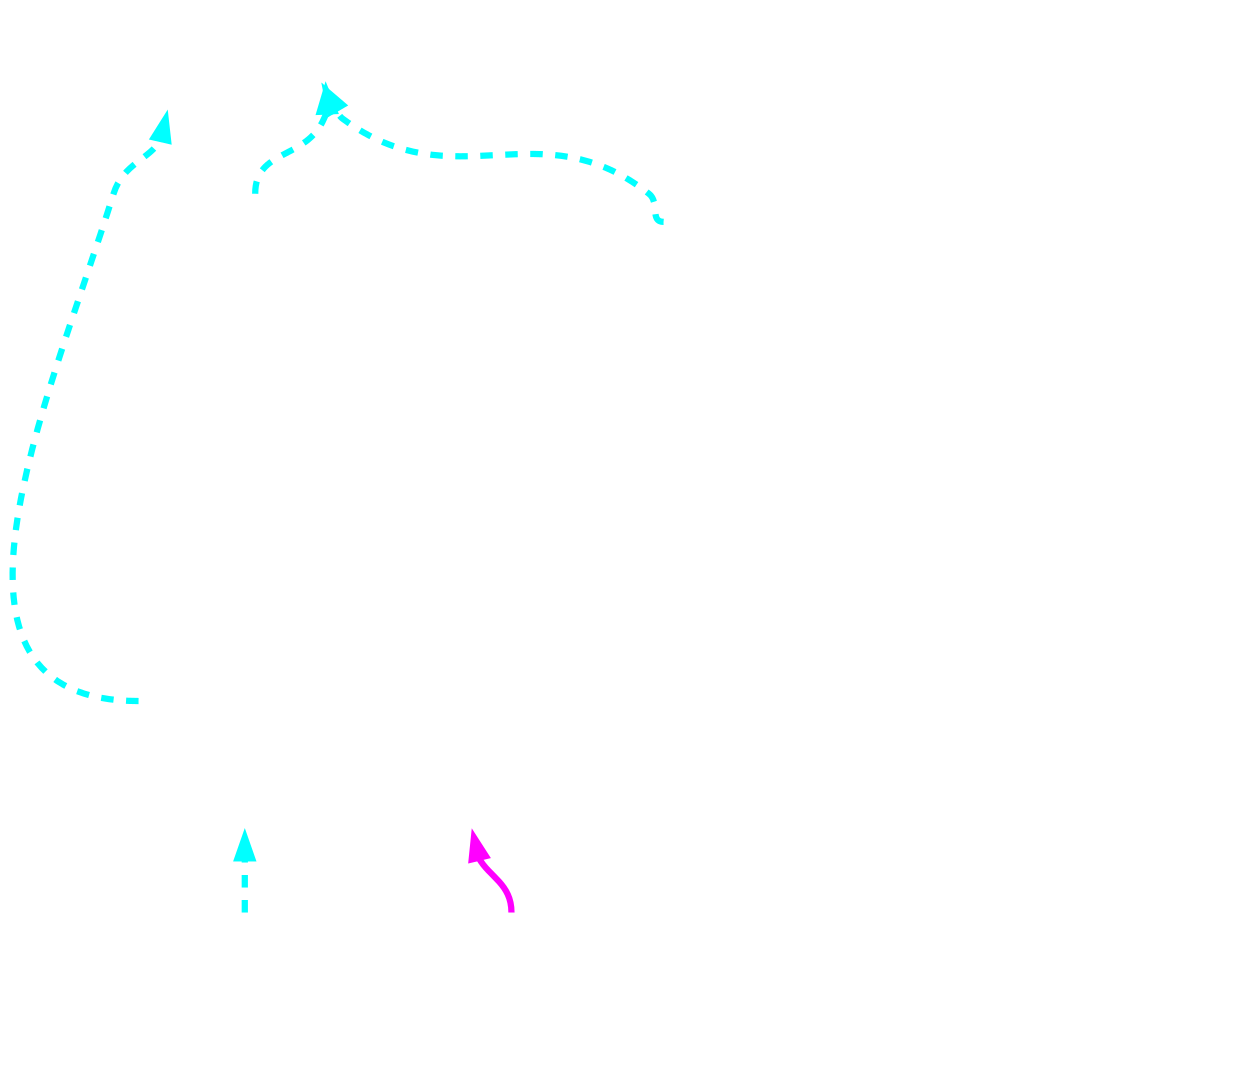 digraph "isel input for foo:" {
	rankdir="BT";
	bgcolor="transparent";

	Node0x36a34b0 [shape=record,shape=Mrecord,label="{EntryToken [ID=0]|{<d0>ch}}", penwidth=3,color="white",fontname="Calibri",fontsize=16,fontcolor="white"];
	Node0x36c8cd0 [shape=record,shape=Mrecord,label="{Register %vreg0 [ID=1]|{<d0>i32}}", penwidth=3,color="white",fontname="Calibri",fontsize=16,fontcolor="white"];
	Node0x36c8ee0 [shape=record,shape=Mrecord,label="{Register %vreg1 [ID=2]|{<d0>i32}}", penwidth=3,color="white",fontname="Calibri",fontsize=16,fontcolor="white"];
	Node0x36c91f8 [shape=record,shape=Mrecord,label="{Register %R0 [ID=3]|{<d0>i32}}", penwidth=3,color="white",fontname="Calibri",fontsize=16,fontcolor="white"];
	Node0x36c8dd8 [shape=record,shape=Mrecord,label="{{<s0>0|<s1>1}|CopyFromReg [ORD=1] [ID=4]|{<d0>i32|<d1>ch}}", penwidth=3,color="white",fontname="Calibri",fontsize=16,fontcolor="white"];
	Node0x36c8dd8:s0 -> Node0x36a34b0:d0[style=dashed, penwidth=3,color="cyan",fontname="Calibri",fontsize=16,fontcolor="white"];
	Node0x36c8dd8:s1 -> Node0x36c8cd0:d0[penwidth=3,color="white",fontname="Calibri",fontsize=16,fontcolor="white"];
	Node0x36c8fe8 [shape=record,shape=Mrecord,label="{{<s0>0|<s1>1}|CopyFromReg [ORD=1] [ID=5]|{<d0>i32|<d1>ch}}", penwidth=3,color="white",fontname="Calibri",fontsize=16,fontcolor="white"];
	Node0x36c8fe8:s0 -> Node0x36a34b0:d0[style=dashed, penwidth=3,color="cyan",fontname="Calibri",fontsize=16,fontcolor="white"];
	Node0x36c8fe8:s1 -> Node0x36c8ee0:d0[penwidth=3,color="white",fontname="Calibri",fontsize=16,fontcolor="white"];
	Node0x36c90f0 [shape=record,shape=Mrecord,label="{{<s0>0|<s1>1}|add [ORD=2] [ID=6]|{<d0>i32}}", penwidth=3,color="white",fontname="Calibri",fontsize=16,fontcolor="white"];
	Node0x36c90f0:s0 -> Node0x36c8dd8:d0[penwidth=3,color="white",fontname="Calibri",fontsize=16,fontcolor="white"];
	Node0x36c90f0:s1 -> Node0x36c8fe8:d0[penwidth=3,color="white",fontname="Calibri",fontsize=16,fontcolor="white"];
	Node0x36c9300 [shape=record,shape=Mrecord,label="{{<s0>0|<s1>2|<s2>1}|CopyToReg [ORD=3] [ID=7]|{<d0>ch|<d1>glue}}", penwidth=3,color="white",fontname="Calibri",fontsize=16,fontcolor="white"];
	Node0x36c9300:s0 -> Node0x36a34b0:d0[style=dashed, penwidth=3,color="cyan",fontname="Calibri",fontsize=16,fontcolor="white"];
	Node0x36c9300:s2 -> Node0x36c91f8:d0[penwidth=3,color="white",fontname="Calibri",fontsize=16,fontcolor="white"];
	Node0x36c9300:s1 -> Node0x36c90f0:d0[penwidth=3,color="white",fontname="Calibri",fontsize=16,fontcolor="white"];
	Node0x36c9408 [shape=record,shape=Mrecord,label="{{<s0>0|<s1>1|<s2>2}|RetFlag [ORD=3] [ID=8]|{<d0>ch}}", penwidth=3,color="white",fontname="Calibri",fontsize=16,fontcolor="white"];
	Node0x36c9408:s0 -> Node0x36c9300:d0[style=dashed, penwidth=3,color="cyan",fontname="Calibri",fontsize=16,fontcolor="white"];
	Node0x36c9408:s1 -> Node0x36c91f8:d0[penwidth=3,color="white",fontname="Calibri",fontsize=16,fontcolor="white"];
	Node0x36c9408:s2 -> Node0x36c9300:d1[style=bold, penwidth=3,color="magenta",fontname="Calibri",fontsize=16,fontcolor="white"];
}

